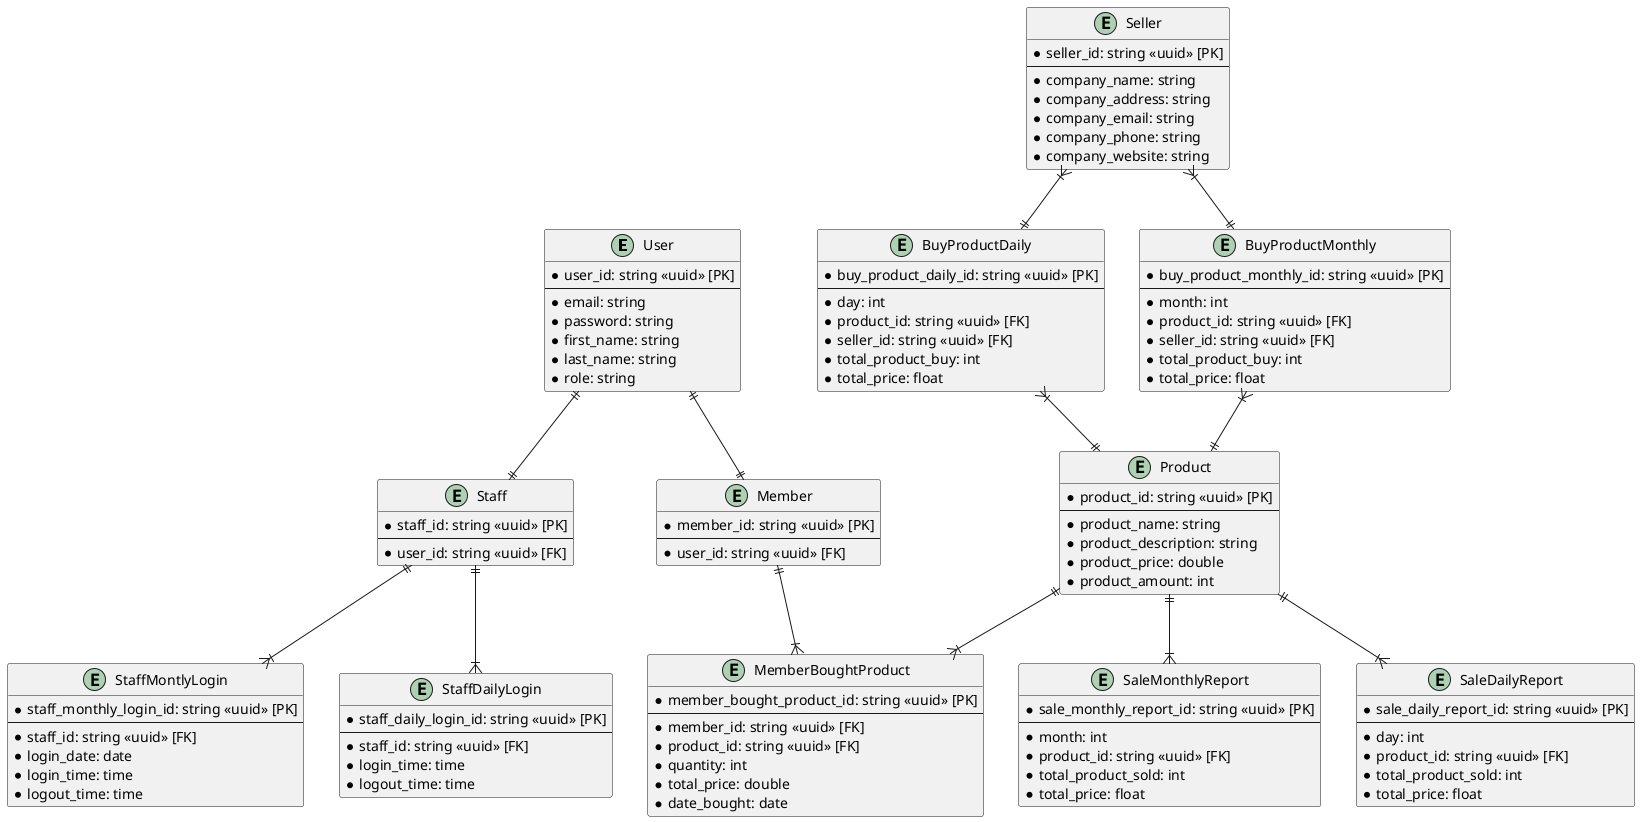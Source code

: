@startuml salesphere

entity "User" as usr {
	*user_id: string <<uuid>> [PK]
	--
	*email: string
	*password: string
	*first_name: string
	*last_name: string
	*role: string
}

entity "Staff" as staff {
	*staff_id: string <<uuid>> [PK]
	--
	*user_id: string <<uuid>> [FK]
}

entity "Member" as member {
	*member_id: string <<uuid>> [PK]
	--
	*user_id: string <<uuid>> [FK]
}

entity "Seller" as seller {
	*seller_id: string <<uuid>> [PK]
	--
	*company_name: string
	*company_address: string
	*company_email: string
	*company_phone: string
	*company_website: string
}

entity "StaffMontlyLogin" as staff_monthly_login {
	*staff_monthly_login_id: string <<uuid>> [PK]
	--
	*staff_id: string <<uuid>> [FK]
	*login_date: date
	*login_time: time
	*logout_time: time
}

entity "StaffDailyLogin" as staff_daily_login {
	*staff_daily_login_id: string <<uuid>> [PK]
	--
	*staff_id: string <<uuid>> [FK]
	*login_time: time
	*logout_time: time
}

entity "MemberBoughtProduct" as member_bought_product {
	*member_bought_product_id: string <<uuid>> [PK]
	--
	*member_id: string <<uuid>> [FK]
	*product_id: string <<uuid>> [FK]
	*quantity: int
	*total_price: double
	*date_bought: date
}

entity "Product" as product {
	*product_id: string <<uuid>> [PK]
	--
	*product_name: string
	*product_description: string
	*product_price: double
	*product_amount: int
}

entity "SaleMonthlyReport" as sale_monthly_report {
	*sale_monthly_report_id: string <<uuid>> [PK]
	--
	*month: int
	*product_id: string <<uuid>> [FK]
	*total_product_sold: int
	*total_price: float
}

entity "SaleDailyReport" as sale_daily_report {
	*sale_daily_report_id: string <<uuid>> [PK]
	--
	*day: int
	*product_id: string <<uuid>> [FK]
	*total_product_sold: int
	*total_price: float
}

entity "BuyProductDaily" as buy_product_daily {
	*buy_product_daily_id: string <<uuid>> [PK]
	--
	*day: int
	*product_id: string <<uuid>> [FK]
	*seller_id: string <<uuid>> [FK]
	*total_product_buy: int
	*total_price: float
}

entity "BuyProductMonthly" as buy_product_monthly {
	*buy_product_monthly_id: string <<uuid>> [PK]
	--
	*month: int
	*product_id: string <<uuid>> [FK]
	*seller_id: string <<uuid>> [FK]
	*total_product_buy: int
	*total_price: float
}

usr ||--|| staff
usr ||--|| member

staff ||--|{ staff_monthly_login
staff ||--|{ staff_daily_login

product ||--|{ member_bought_product
member ||--|{ member_bought_product

product ||--|{ sale_monthly_report
product ||--|{ sale_daily_report
buy_product_daily }|--|| product
buy_product_monthly }|--|| product
seller }|--|| buy_product_daily
seller }|--|| buy_product_monthly
@enduml